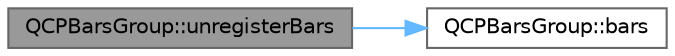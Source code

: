 digraph "QCPBarsGroup::unregisterBars"
{
 // LATEX_PDF_SIZE
  bgcolor="transparent";
  edge [fontname=Helvetica,fontsize=10,labelfontname=Helvetica,labelfontsize=10];
  node [fontname=Helvetica,fontsize=10,shape=box,height=0.2,width=0.4];
  rankdir="LR";
  Node1 [label="QCPBarsGroup::unregisterBars",height=0.2,width=0.4,color="gray40", fillcolor="grey60", style="filled", fontcolor="black",tooltip=" "];
  Node1 -> Node2 [color="steelblue1",style="solid"];
  Node2 [label="QCPBarsGroup::bars",height=0.2,width=0.4,color="grey40", fillcolor="white", style="filled",URL="$class_q_c_p_bars_group.html#a6e4f4e86abbec6a9342f204ef82abef8",tooltip=" "];
}

